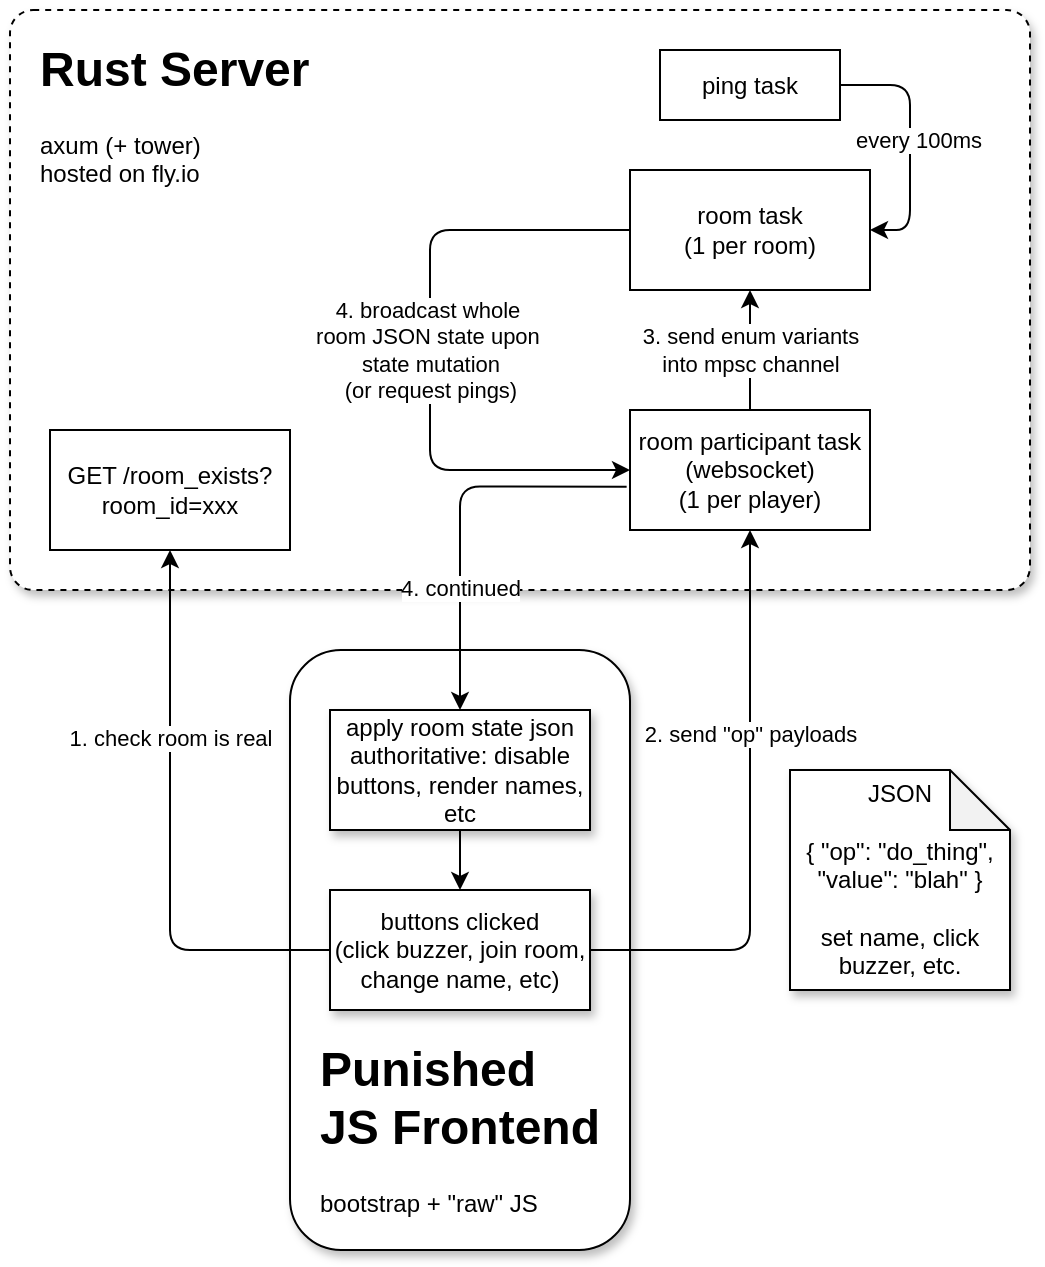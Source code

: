 <mxfile>
    <diagram id="4nx0NjBTZaAq222p4F6B" name="Page-1">
        <mxGraphModel dx="705" dy="655" grid="1" gridSize="10" guides="1" tooltips="1" connect="1" arrows="1" fold="1" page="1" pageScale="1" pageWidth="850" pageHeight="1100" math="0" shadow="0">
            <root>
                <mxCell id="0"/>
                <mxCell id="1" parent="0"/>
                <mxCell id="26" value="&lt;span&gt;JSON&lt;br&gt;&lt;br&gt;{ &quot;op&quot;: &quot;do_thing&quot;,&lt;/span&gt;&lt;br&gt;&lt;span&gt;&quot;value&quot;: &quot;blah&quot; }&lt;br&gt;&lt;br&gt;set name, click buzzer, etc.&lt;/span&gt;" style="shape=note;whiteSpace=wrap;html=1;backgroundOutline=1;darkOpacity=0.05;shadow=1;strokeWidth=1;" vertex="1" parent="1">
                    <mxGeometry x="580" y="530" width="110" height="110" as="geometry"/>
                </mxCell>
                <mxCell id="33" value="" style="rounded=1;whiteSpace=wrap;html=1;shadow=1;strokeWidth=1;" vertex="1" parent="1">
                    <mxGeometry x="330" y="470" width="170" height="300" as="geometry"/>
                </mxCell>
                <mxCell id="14" value="" style="rounded=1;whiteSpace=wrap;html=1;shadow=1;border-style=dashed;dashed=1;arcSize=4;" vertex="1" parent="1">
                    <mxGeometry x="190" y="150" width="510" height="290" as="geometry"/>
                </mxCell>
                <mxCell id="4" value="1. check room is real" style="edgeStyle=orthogonalEdgeStyle;html=1;entryX=0.5;entryY=1;entryDx=0;entryDy=0;" edge="1" parent="1" source="31" target="3">
                    <mxGeometry x="0.333" relative="1" as="geometry">
                        <mxPoint x="270" y="580" as="sourcePoint"/>
                        <mxPoint as="offset"/>
                    </mxGeometry>
                </mxCell>
                <mxCell id="6" value="2. send &quot;op&quot; payloads" style="edgeStyle=orthogonalEdgeStyle;html=1;entryX=0.5;entryY=1;entryDx=0;entryDy=0;exitX=1;exitY=0.5;exitDx=0;exitDy=0;" edge="1" parent="1" source="31" target="5">
                    <mxGeometry x="0.3" relative="1" as="geometry">
                        <mxPoint x="560" y="560" as="sourcePoint"/>
                        <mxPoint as="offset"/>
                    </mxGeometry>
                </mxCell>
                <mxCell id="3" value="GET /room_exists?room_id=xxx" style="rounded=0;whiteSpace=wrap;html=1;" vertex="1" parent="1">
                    <mxGeometry x="210" y="360" width="120" height="60" as="geometry"/>
                </mxCell>
                <mxCell id="15" value="3. send enum variants&lt;br&gt;into mpsc channel" style="edgeStyle=orthogonalEdgeStyle;html=1;entryX=0.5;entryY=1;entryDx=0;entryDy=0;" edge="1" parent="1" source="5" target="8">
                    <mxGeometry relative="1" as="geometry"/>
                </mxCell>
                <mxCell id="21" style="edgeStyle=orthogonalEdgeStyle;html=1;exitX=-0.014;exitY=0.639;exitDx=0;exitDy=0;exitPerimeter=0;" edge="1" parent="1" source="5" target="30">
                    <mxGeometry relative="1" as="geometry">
                        <mxPoint x="400" y="470" as="targetPoint"/>
                    </mxGeometry>
                </mxCell>
                <mxCell id="22" value="4. continued" style="edgeLabel;html=1;align=center;verticalAlign=middle;resizable=0;points=[];" vertex="1" connectable="0" parent="21">
                    <mxGeometry x="0.435" y="-1" relative="1" as="geometry">
                        <mxPoint x="1" y="-6" as="offset"/>
                    </mxGeometry>
                </mxCell>
                <mxCell id="5" value="room participant task (websocket)&lt;br&gt;(1 per player)" style="rounded=0;whiteSpace=wrap;html=1;" vertex="1" parent="1">
                    <mxGeometry x="500" y="350" width="120" height="60" as="geometry"/>
                </mxCell>
                <mxCell id="20" value="4. broadcast whole&amp;nbsp;&lt;br&gt;room JSON state upon&amp;nbsp;&lt;br&gt;state mutation&lt;br&gt;(or request pings)" style="edgeStyle=orthogonalEdgeStyle;html=1;exitX=0;exitY=0.5;exitDx=0;exitDy=0;entryX=0;entryY=0.5;entryDx=0;entryDy=0;" edge="1" parent="1" source="8" target="5">
                    <mxGeometry relative="1" as="geometry">
                        <Array as="points">
                            <mxPoint x="400" y="260"/>
                            <mxPoint x="400" y="380"/>
                        </Array>
                    </mxGeometry>
                </mxCell>
                <mxCell id="8" value="room task&lt;br&gt;(1 per room)" style="rounded=0;whiteSpace=wrap;html=1;" vertex="1" parent="1">
                    <mxGeometry x="500" y="230" width="120" height="60" as="geometry"/>
                </mxCell>
                <mxCell id="18" style="edgeStyle=orthogonalEdgeStyle;html=1;entryX=1;entryY=0.5;entryDx=0;entryDy=0;exitX=1;exitY=0.5;exitDx=0;exitDy=0;" edge="1" parent="1" source="17" target="8">
                    <mxGeometry relative="1" as="geometry">
                        <Array as="points">
                            <mxPoint x="640" y="188"/>
                            <mxPoint x="640" y="260"/>
                        </Array>
                    </mxGeometry>
                </mxCell>
                <mxCell id="23" value="every 100ms" style="edgeLabel;html=1;align=center;verticalAlign=middle;resizable=0;points=[];" vertex="1" connectable="0" parent="18">
                    <mxGeometry x="-0.02" y="4" relative="1" as="geometry">
                        <mxPoint as="offset"/>
                    </mxGeometry>
                </mxCell>
                <mxCell id="17" value="ping task" style="rounded=0;whiteSpace=wrap;html=1;" vertex="1" parent="1">
                    <mxGeometry x="515" y="170" width="90" height="35" as="geometry"/>
                </mxCell>
                <mxCell id="25" value="&lt;h1&gt;Rust Server&lt;/h1&gt;&lt;div&gt;axum (+ tower)&lt;/div&gt;&lt;div&gt;hosted on fly.io&lt;/div&gt;" style="text;html=1;strokeColor=none;fillColor=none;spacing=5;spacingTop=-20;whiteSpace=wrap;overflow=hidden;rounded=0;shadow=1;dashed=1;dashPattern=1 1;" vertex="1" parent="1">
                    <mxGeometry x="200" y="160" width="190" height="120" as="geometry"/>
                </mxCell>
                <mxCell id="32" style="edgeStyle=orthogonalEdgeStyle;html=1;" edge="1" parent="1" source="30" target="31">
                    <mxGeometry relative="1" as="geometry"/>
                </mxCell>
                <mxCell id="30" value="apply room state json authoritative: disable buttons, render names, etc" style="rounded=0;whiteSpace=wrap;html=1;shadow=1;strokeWidth=1;" vertex="1" parent="1">
                    <mxGeometry x="350" y="500" width="130" height="60" as="geometry"/>
                </mxCell>
                <mxCell id="31" value="buttons clicked&lt;br&gt;(click buzzer, join room, change name, etc)" style="rounded=0;whiteSpace=wrap;html=1;shadow=1;strokeWidth=1;" vertex="1" parent="1">
                    <mxGeometry x="350" y="590" width="130" height="60" as="geometry"/>
                </mxCell>
                <mxCell id="34" value="&lt;h1&gt;Punished JS Frontend&lt;/h1&gt;&lt;div&gt;bootstrap + &quot;raw&quot; JS&lt;/div&gt;" style="text;html=1;strokeColor=none;fillColor=none;spacing=5;spacingTop=-20;whiteSpace=wrap;overflow=hidden;rounded=0;shadow=1;" vertex="1" parent="1">
                    <mxGeometry x="340" y="660" width="150" height="100" as="geometry"/>
                </mxCell>
            </root>
        </mxGraphModel>
    </diagram>
</mxfile>